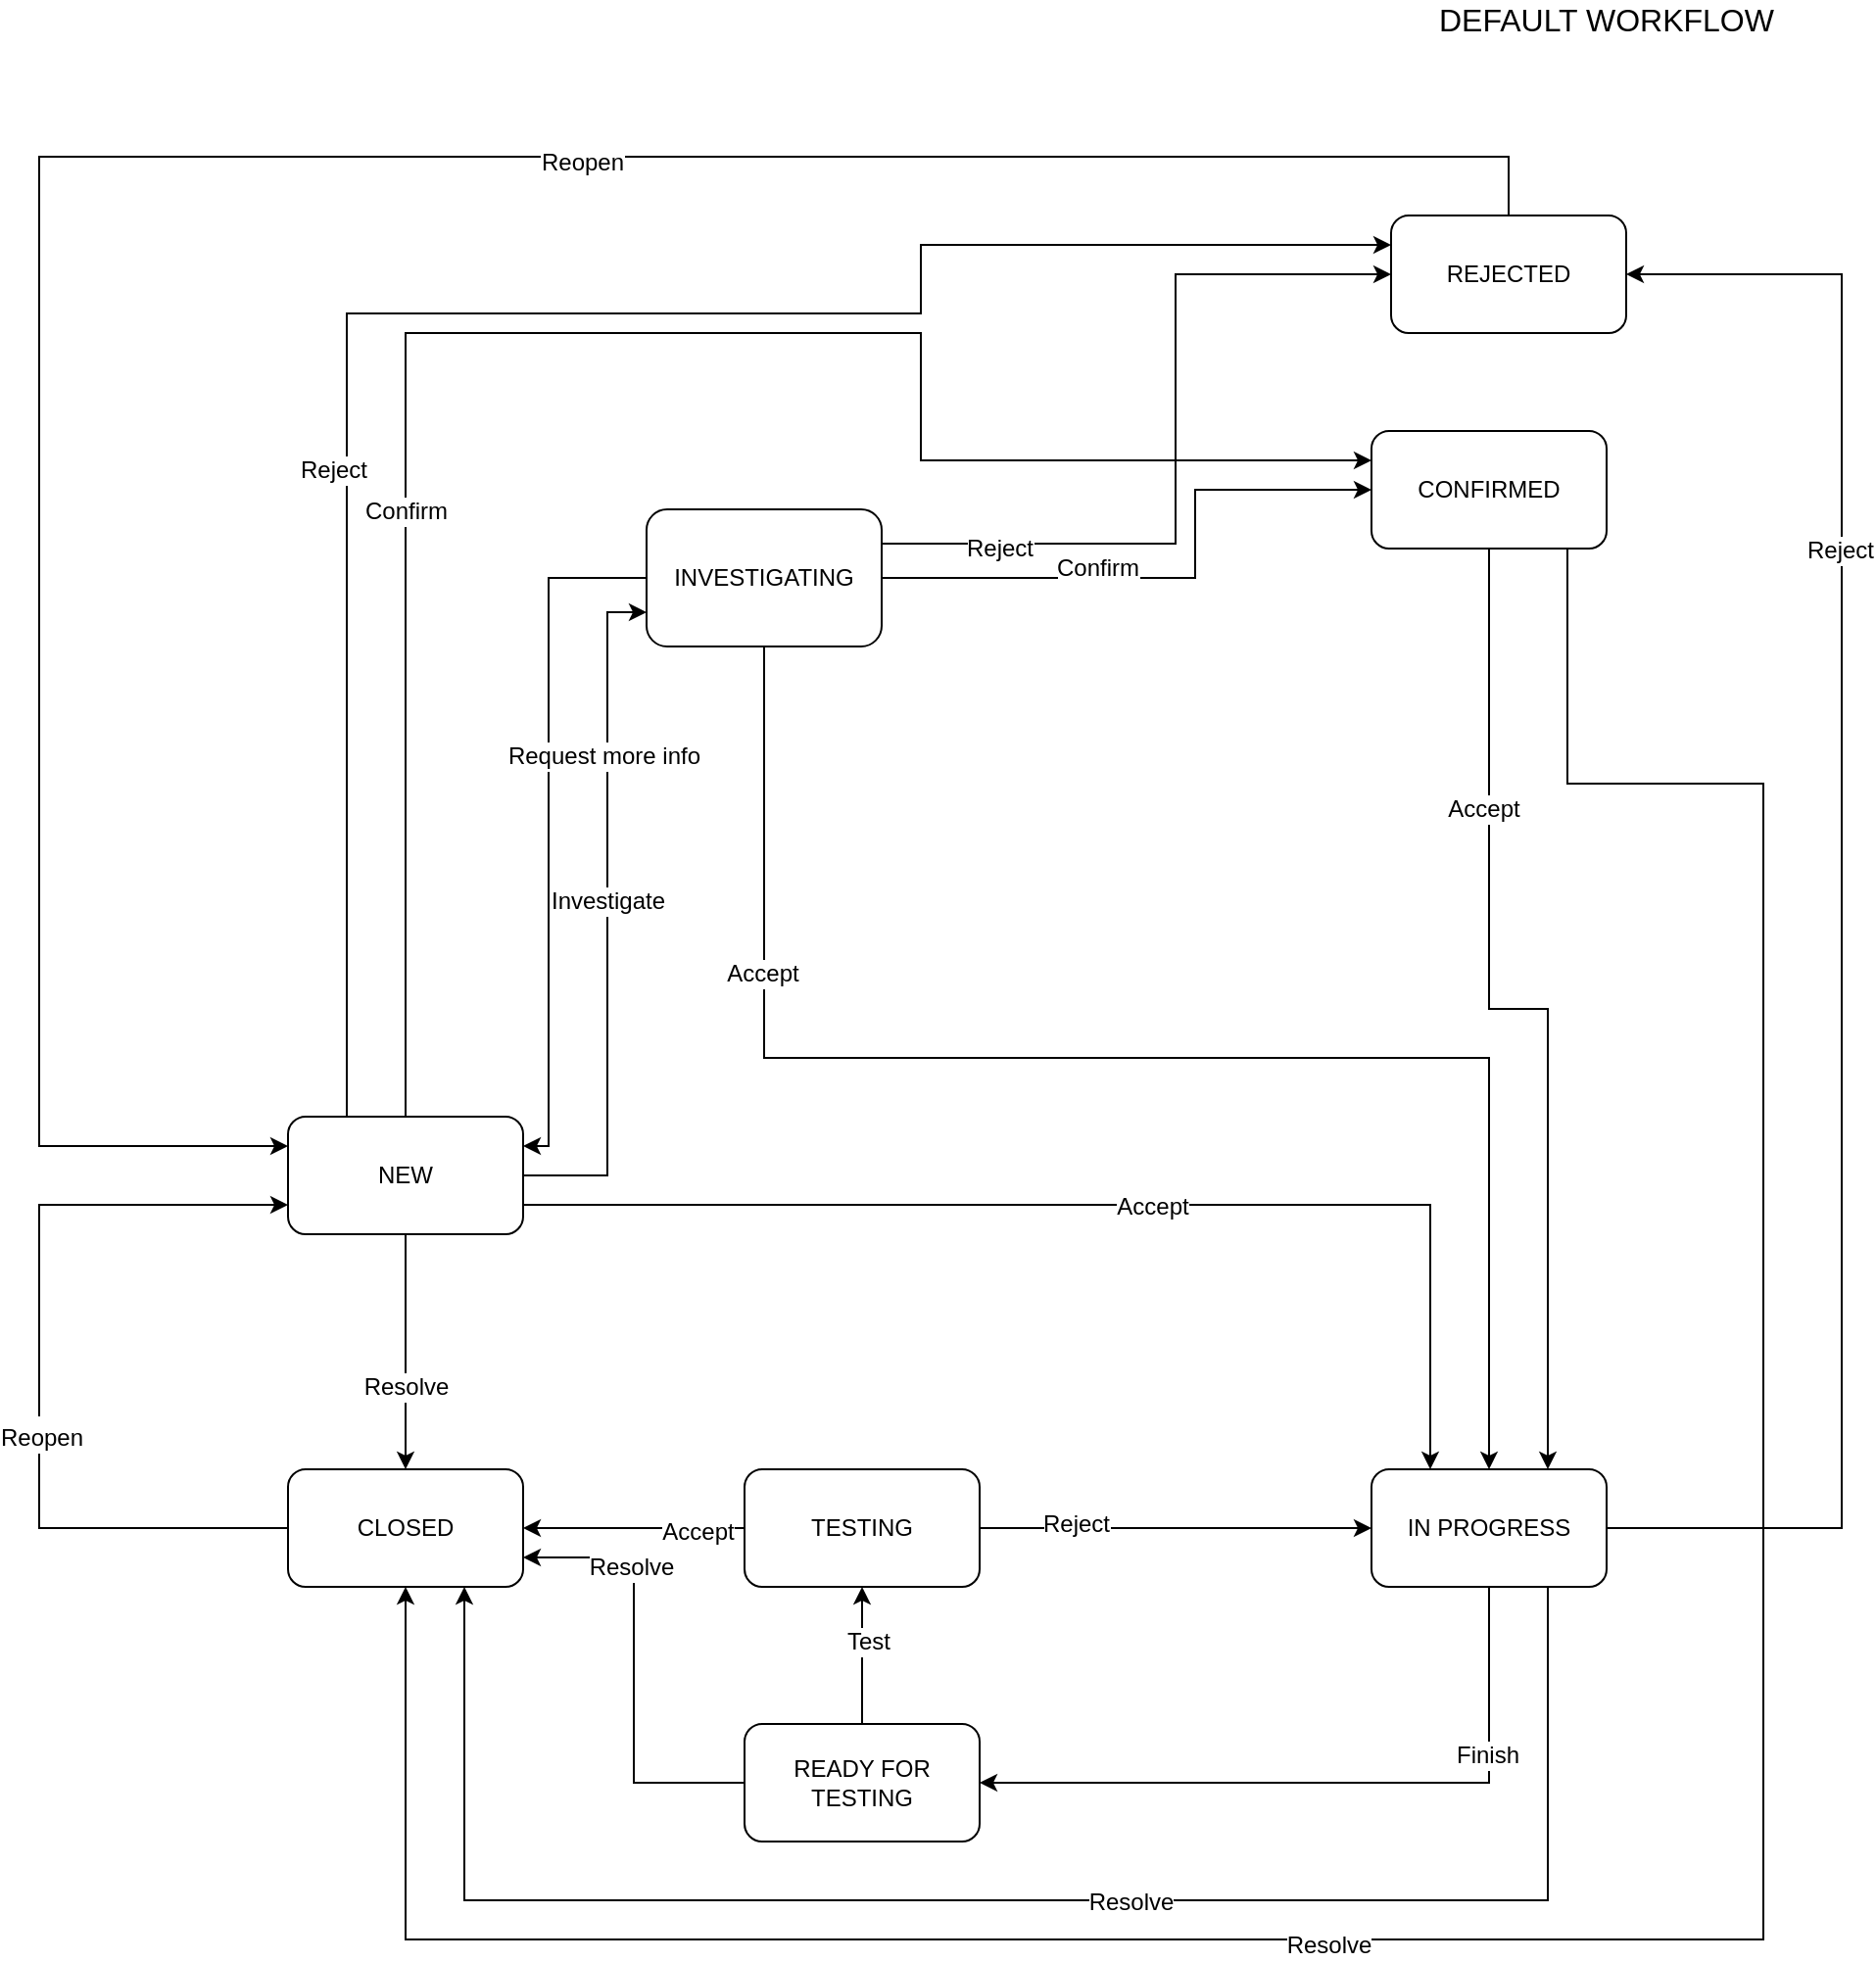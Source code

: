 <mxfile version="12.7.9" type="github">
  <diagram id="C5RBs43oDa-KdzZeNtuy" name="Page-1">
    <mxGraphModel dx="2184" dy="1922" grid="1" gridSize="10" guides="1" tooltips="1" connect="1" arrows="1" fold="1" page="1" pageScale="1" pageWidth="827" pageHeight="1169" math="0" shadow="0">
      <root>
        <mxCell id="WIyWlLk6GJQsqaUBKTNV-0" />
        <mxCell id="WIyWlLk6GJQsqaUBKTNV-1" parent="WIyWlLk6GJQsqaUBKTNV-0" />
        <mxCell id="xMbgflEexK5vhSK3lkNs-16" style="edgeStyle=orthogonalEdgeStyle;rounded=0;orthogonalLoop=1;jettySize=auto;html=1;exitX=0.25;exitY=0;exitDx=0;exitDy=0;entryX=0;entryY=0.25;entryDx=0;entryDy=0;" edge="1" parent="WIyWlLk6GJQsqaUBKTNV-1" source="xMbgflEexK5vhSK3lkNs-0" target="xMbgflEexK5vhSK3lkNs-3">
          <mxGeometry relative="1" as="geometry">
            <Array as="points">
              <mxPoint x="7" y="-120" />
              <mxPoint x="300" y="-120" />
              <mxPoint x="300" y="-155" />
            </Array>
          </mxGeometry>
        </mxCell>
        <mxCell id="xMbgflEexK5vhSK3lkNs-17" value="Reject" style="text;html=1;align=center;verticalAlign=middle;resizable=0;points=[];labelBackgroundColor=#ffffff;" vertex="1" connectable="0" parent="xMbgflEexK5vhSK3lkNs-16">
          <mxGeometry x="-0.283" y="2" relative="1" as="geometry">
            <mxPoint x="-5" y="20" as="offset" />
          </mxGeometry>
        </mxCell>
        <mxCell id="xMbgflEexK5vhSK3lkNs-18" style="edgeStyle=orthogonalEdgeStyle;rounded=0;orthogonalLoop=1;jettySize=auto;html=1;exitX=0.5;exitY=1;exitDx=0;exitDy=0;" edge="1" parent="WIyWlLk6GJQsqaUBKTNV-1" source="xMbgflEexK5vhSK3lkNs-0" target="xMbgflEexK5vhSK3lkNs-4">
          <mxGeometry relative="1" as="geometry" />
        </mxCell>
        <mxCell id="xMbgflEexK5vhSK3lkNs-19" value="Resolve" style="text;html=1;align=center;verticalAlign=middle;resizable=0;points=[];labelBackgroundColor=#ffffff;" vertex="1" connectable="0" parent="xMbgflEexK5vhSK3lkNs-18">
          <mxGeometry x="0.297" relative="1" as="geometry">
            <mxPoint as="offset" />
          </mxGeometry>
        </mxCell>
        <mxCell id="xMbgflEexK5vhSK3lkNs-20" style="edgeStyle=orthogonalEdgeStyle;rounded=0;orthogonalLoop=1;jettySize=auto;html=1;exitX=1;exitY=0.75;exitDx=0;exitDy=0;entryX=0.25;entryY=0;entryDx=0;entryDy=0;" edge="1" parent="WIyWlLk6GJQsqaUBKTNV-1" source="xMbgflEexK5vhSK3lkNs-0" target="xMbgflEexK5vhSK3lkNs-5">
          <mxGeometry relative="1" as="geometry">
            <Array as="points">
              <mxPoint x="560" y="335" />
            </Array>
          </mxGeometry>
        </mxCell>
        <mxCell id="xMbgflEexK5vhSK3lkNs-21" value="Accept" style="text;html=1;align=center;verticalAlign=middle;resizable=0;points=[];labelBackgroundColor=#ffffff;" vertex="1" connectable="0" parent="xMbgflEexK5vhSK3lkNs-20">
          <mxGeometry x="0.074" y="-1" relative="1" as="geometry">
            <mxPoint as="offset" />
          </mxGeometry>
        </mxCell>
        <mxCell id="xMbgflEexK5vhSK3lkNs-31" style="edgeStyle=orthogonalEdgeStyle;rounded=0;orthogonalLoop=1;jettySize=auto;html=1;entryX=0;entryY=0.75;entryDx=0;entryDy=0;exitX=1;exitY=0.5;exitDx=0;exitDy=0;" edge="1" parent="WIyWlLk6GJQsqaUBKTNV-1" source="xMbgflEexK5vhSK3lkNs-0" target="xMbgflEexK5vhSK3lkNs-1">
          <mxGeometry relative="1" as="geometry">
            <mxPoint x="170" y="380" as="sourcePoint" />
            <Array as="points">
              <mxPoint x="140" y="320" />
              <mxPoint x="140" y="33" />
            </Array>
          </mxGeometry>
        </mxCell>
        <mxCell id="xMbgflEexK5vhSK3lkNs-32" value="Investigate" style="text;html=1;align=center;verticalAlign=middle;resizable=0;points=[];labelBackgroundColor=#ffffff;" vertex="1" connectable="0" parent="xMbgflEexK5vhSK3lkNs-31">
          <mxGeometry x="-0.191" relative="1" as="geometry">
            <mxPoint y="-41" as="offset" />
          </mxGeometry>
        </mxCell>
        <mxCell id="xMbgflEexK5vhSK3lkNs-39" style="edgeStyle=orthogonalEdgeStyle;rounded=0;orthogonalLoop=1;jettySize=auto;html=1;exitX=0.5;exitY=0;exitDx=0;exitDy=0;entryX=0;entryY=0.25;entryDx=0;entryDy=0;" edge="1" parent="WIyWlLk6GJQsqaUBKTNV-1" source="xMbgflEexK5vhSK3lkNs-0" target="xMbgflEexK5vhSK3lkNs-2">
          <mxGeometry relative="1" as="geometry">
            <Array as="points">
              <mxPoint x="37" y="-110" />
              <mxPoint x="300" y="-110" />
              <mxPoint x="300" y="-45" />
            </Array>
          </mxGeometry>
        </mxCell>
        <mxCell id="xMbgflEexK5vhSK3lkNs-58" value="Confirm" style="text;html=1;align=center;verticalAlign=middle;resizable=0;points=[];labelBackgroundColor=#ffffff;" vertex="1" connectable="0" parent="xMbgflEexK5vhSK3lkNs-39">
          <mxGeometry x="-0.191" y="-78" relative="1" as="geometry">
            <mxPoint x="-78" y="78" as="offset" />
          </mxGeometry>
        </mxCell>
        <mxCell id="xMbgflEexK5vhSK3lkNs-0" value="NEW" style="rounded=1;whiteSpace=wrap;html=1;" vertex="1" parent="WIyWlLk6GJQsqaUBKTNV-1">
          <mxGeometry x="-23" y="290" width="120" height="60" as="geometry" />
        </mxCell>
        <mxCell id="xMbgflEexK5vhSK3lkNs-10" style="edgeStyle=orthogonalEdgeStyle;rounded=0;orthogonalLoop=1;jettySize=auto;html=1;exitX=0;exitY=0.5;exitDx=0;exitDy=0;entryX=1;entryY=0.25;entryDx=0;entryDy=0;" edge="1" parent="WIyWlLk6GJQsqaUBKTNV-1" source="xMbgflEexK5vhSK3lkNs-1" target="xMbgflEexK5vhSK3lkNs-0">
          <mxGeometry relative="1" as="geometry">
            <mxPoint x="290" y="210" as="sourcePoint" />
            <Array as="points">
              <mxPoint x="110" y="15" />
              <mxPoint x="110" y="305" />
            </Array>
          </mxGeometry>
        </mxCell>
        <mxCell id="xMbgflEexK5vhSK3lkNs-26" value="Request more info" style="text;html=1;align=center;verticalAlign=middle;resizable=0;points=[];labelBackgroundColor=#ffffff;" vertex="1" connectable="0" parent="xMbgflEexK5vhSK3lkNs-10">
          <mxGeometry x="-0.204" relative="1" as="geometry">
            <mxPoint x="28" as="offset" />
          </mxGeometry>
        </mxCell>
        <mxCell id="xMbgflEexK5vhSK3lkNs-12" style="edgeStyle=orthogonalEdgeStyle;rounded=0;orthogonalLoop=1;jettySize=auto;html=1;exitX=1;exitY=0.5;exitDx=0;exitDy=0;entryX=0;entryY=0.5;entryDx=0;entryDy=0;" edge="1" parent="WIyWlLk6GJQsqaUBKTNV-1" source="xMbgflEexK5vhSK3lkNs-1" target="xMbgflEexK5vhSK3lkNs-2">
          <mxGeometry relative="1" as="geometry">
            <Array as="points">
              <mxPoint x="440" y="15" />
              <mxPoint x="440" y="-30" />
            </Array>
          </mxGeometry>
        </mxCell>
        <mxCell id="xMbgflEexK5vhSK3lkNs-13" value="Confirm" style="text;html=1;align=center;verticalAlign=middle;resizable=0;points=[];labelBackgroundColor=#ffffff;" vertex="1" connectable="0" parent="xMbgflEexK5vhSK3lkNs-12">
          <mxGeometry x="-0.51" y="37" relative="1" as="geometry">
            <mxPoint x="37" y="32" as="offset" />
          </mxGeometry>
        </mxCell>
        <mxCell id="xMbgflEexK5vhSK3lkNs-14" style="edgeStyle=orthogonalEdgeStyle;rounded=0;orthogonalLoop=1;jettySize=auto;html=1;exitX=1;exitY=0.25;exitDx=0;exitDy=0;entryX=0;entryY=0.5;entryDx=0;entryDy=0;" edge="1" parent="WIyWlLk6GJQsqaUBKTNV-1" source="xMbgflEexK5vhSK3lkNs-1" target="xMbgflEexK5vhSK3lkNs-3">
          <mxGeometry relative="1" as="geometry">
            <Array as="points">
              <mxPoint x="430" y="-2" />
              <mxPoint x="430" y="-140" />
            </Array>
          </mxGeometry>
        </mxCell>
        <mxCell id="xMbgflEexK5vhSK3lkNs-15" value="Reject" style="text;html=1;align=center;verticalAlign=middle;resizable=0;points=[];labelBackgroundColor=#ffffff;" vertex="1" connectable="0" parent="xMbgflEexK5vhSK3lkNs-14">
          <mxGeometry x="-0.387" y="-1" relative="1" as="geometry">
            <mxPoint x="-62" y="1.5" as="offset" />
          </mxGeometry>
        </mxCell>
        <mxCell id="xMbgflEexK5vhSK3lkNs-41" style="edgeStyle=orthogonalEdgeStyle;rounded=0;orthogonalLoop=1;jettySize=auto;html=1;exitX=0.5;exitY=1;exitDx=0;exitDy=0;entryX=0.5;entryY=0;entryDx=0;entryDy=0;" edge="1" parent="WIyWlLk6GJQsqaUBKTNV-1" source="xMbgflEexK5vhSK3lkNs-1" target="xMbgflEexK5vhSK3lkNs-5">
          <mxGeometry relative="1" as="geometry" />
        </mxCell>
        <mxCell id="xMbgflEexK5vhSK3lkNs-42" value="Accept" style="text;html=1;align=center;verticalAlign=middle;resizable=0;points=[];labelBackgroundColor=#ffffff;" vertex="1" connectable="0" parent="xMbgflEexK5vhSK3lkNs-41">
          <mxGeometry x="-0.578" y="-1" relative="1" as="geometry">
            <mxPoint as="offset" />
          </mxGeometry>
        </mxCell>
        <mxCell id="xMbgflEexK5vhSK3lkNs-1" value="INVESTIGATING" style="rounded=1;whiteSpace=wrap;html=1;" vertex="1" parent="WIyWlLk6GJQsqaUBKTNV-1">
          <mxGeometry x="160" y="-20" width="120" height="70" as="geometry" />
        </mxCell>
        <mxCell id="xMbgflEexK5vhSK3lkNs-33" style="edgeStyle=orthogonalEdgeStyle;rounded=0;orthogonalLoop=1;jettySize=auto;html=1;exitX=0.5;exitY=1;exitDx=0;exitDy=0;entryX=0.75;entryY=0;entryDx=0;entryDy=0;" edge="1" parent="WIyWlLk6GJQsqaUBKTNV-1" source="xMbgflEexK5vhSK3lkNs-2" target="xMbgflEexK5vhSK3lkNs-5">
          <mxGeometry relative="1" as="geometry" />
        </mxCell>
        <mxCell id="xMbgflEexK5vhSK3lkNs-34" value="Accept" style="text;html=1;align=center;verticalAlign=middle;resizable=0;points=[];labelBackgroundColor=#ffffff;" vertex="1" connectable="0" parent="xMbgflEexK5vhSK3lkNs-33">
          <mxGeometry x="-0.471" y="-3" relative="1" as="geometry">
            <mxPoint as="offset" />
          </mxGeometry>
        </mxCell>
        <mxCell id="xMbgflEexK5vhSK3lkNs-37" style="edgeStyle=orthogonalEdgeStyle;rounded=0;orthogonalLoop=1;jettySize=auto;html=1;exitX=0.75;exitY=1;exitDx=0;exitDy=0;" edge="1" parent="WIyWlLk6GJQsqaUBKTNV-1" source="xMbgflEexK5vhSK3lkNs-2" target="xMbgflEexK5vhSK3lkNs-4">
          <mxGeometry relative="1" as="geometry">
            <Array as="points">
              <mxPoint x="630" y="120" />
              <mxPoint x="730" y="120" />
              <mxPoint x="730" y="710" />
              <mxPoint x="37" y="710" />
            </Array>
          </mxGeometry>
        </mxCell>
        <mxCell id="xMbgflEexK5vhSK3lkNs-38" value="Resolve" style="text;html=1;align=center;verticalAlign=middle;resizable=0;points=[];labelBackgroundColor=#ffffff;" vertex="1" connectable="0" parent="xMbgflEexK5vhSK3lkNs-37">
          <mxGeometry x="0.231" y="3" relative="1" as="geometry">
            <mxPoint as="offset" />
          </mxGeometry>
        </mxCell>
        <mxCell id="xMbgflEexK5vhSK3lkNs-2" value="CONFIRMED" style="rounded=1;whiteSpace=wrap;html=1;" vertex="1" parent="WIyWlLk6GJQsqaUBKTNV-1">
          <mxGeometry x="530" y="-60" width="120" height="60" as="geometry" />
        </mxCell>
        <mxCell id="xMbgflEexK5vhSK3lkNs-60" style="edgeStyle=orthogonalEdgeStyle;rounded=0;orthogonalLoop=1;jettySize=auto;html=1;exitX=0.5;exitY=0;exitDx=0;exitDy=0;entryX=0;entryY=0.25;entryDx=0;entryDy=0;fontSize=16;" edge="1" parent="WIyWlLk6GJQsqaUBKTNV-1" source="xMbgflEexK5vhSK3lkNs-3" target="xMbgflEexK5vhSK3lkNs-0">
          <mxGeometry relative="1" as="geometry">
            <Array as="points">
              <mxPoint x="600" y="-200" />
              <mxPoint x="-150" y="-200" />
              <mxPoint x="-150" y="305" />
            </Array>
          </mxGeometry>
        </mxCell>
        <mxCell id="xMbgflEexK5vhSK3lkNs-61" value="&lt;font style=&quot;font-size: 12px&quot;&gt;Reopen&lt;/font&gt;" style="text;html=1;align=center;verticalAlign=middle;resizable=0;points=[];labelBackgroundColor=#ffffff;fontSize=16;" vertex="1" connectable="0" parent="xMbgflEexK5vhSK3lkNs-60">
          <mxGeometry x="-0.287" y="1" relative="1" as="geometry">
            <mxPoint as="offset" />
          </mxGeometry>
        </mxCell>
        <mxCell id="xMbgflEexK5vhSK3lkNs-3" value="REJECTED" style="rounded=1;whiteSpace=wrap;html=1;" vertex="1" parent="WIyWlLk6GJQsqaUBKTNV-1">
          <mxGeometry x="540" y="-170" width="120" height="60" as="geometry" />
        </mxCell>
        <mxCell id="xMbgflEexK5vhSK3lkNs-62" style="edgeStyle=orthogonalEdgeStyle;rounded=0;orthogonalLoop=1;jettySize=auto;html=1;exitX=0;exitY=0.5;exitDx=0;exitDy=0;entryX=0;entryY=0.75;entryDx=0;entryDy=0;fontSize=16;" edge="1" parent="WIyWlLk6GJQsqaUBKTNV-1" source="xMbgflEexK5vhSK3lkNs-4" target="xMbgflEexK5vhSK3lkNs-0">
          <mxGeometry relative="1" as="geometry">
            <Array as="points">
              <mxPoint x="-150" y="500" />
              <mxPoint x="-150" y="335" />
            </Array>
          </mxGeometry>
        </mxCell>
        <mxCell id="xMbgflEexK5vhSK3lkNs-63" value="&lt;font style=&quot;font-size: 12px&quot;&gt;Reopen&lt;/font&gt;" style="text;html=1;align=center;verticalAlign=middle;resizable=0;points=[];labelBackgroundColor=#ffffff;fontSize=16;" vertex="1" connectable="0" parent="xMbgflEexK5vhSK3lkNs-62">
          <mxGeometry x="-0.399" y="-48" relative="1" as="geometry">
            <mxPoint as="offset" />
          </mxGeometry>
        </mxCell>
        <mxCell id="xMbgflEexK5vhSK3lkNs-4" value="CLOSED" style="rounded=1;whiteSpace=wrap;html=1;" vertex="1" parent="WIyWlLk6GJQsqaUBKTNV-1">
          <mxGeometry x="-23" y="470" width="120" height="60" as="geometry" />
        </mxCell>
        <mxCell id="xMbgflEexK5vhSK3lkNs-43" style="edgeStyle=orthogonalEdgeStyle;rounded=0;orthogonalLoop=1;jettySize=auto;html=1;exitX=1;exitY=0.5;exitDx=0;exitDy=0;entryX=1;entryY=0.5;entryDx=0;entryDy=0;" edge="1" parent="WIyWlLk6GJQsqaUBKTNV-1" source="xMbgflEexK5vhSK3lkNs-5" target="xMbgflEexK5vhSK3lkNs-3">
          <mxGeometry relative="1" as="geometry">
            <Array as="points">
              <mxPoint x="770" y="500" />
              <mxPoint x="770" y="-140" />
            </Array>
          </mxGeometry>
        </mxCell>
        <mxCell id="xMbgflEexK5vhSK3lkNs-44" value="Reject" style="text;html=1;align=center;verticalAlign=middle;resizable=0;points=[];labelBackgroundColor=#ffffff;" vertex="1" connectable="0" parent="xMbgflEexK5vhSK3lkNs-43">
          <mxGeometry x="0.424" y="1" relative="1" as="geometry">
            <mxPoint as="offset" />
          </mxGeometry>
        </mxCell>
        <mxCell id="xMbgflEexK5vhSK3lkNs-45" style="edgeStyle=orthogonalEdgeStyle;rounded=0;orthogonalLoop=1;jettySize=auto;html=1;exitX=0.75;exitY=1;exitDx=0;exitDy=0;entryX=0.75;entryY=1;entryDx=0;entryDy=0;" edge="1" parent="WIyWlLk6GJQsqaUBKTNV-1" source="xMbgflEexK5vhSK3lkNs-5" target="xMbgflEexK5vhSK3lkNs-4">
          <mxGeometry relative="1" as="geometry">
            <Array as="points">
              <mxPoint x="620" y="690" />
              <mxPoint x="67" y="690" />
            </Array>
          </mxGeometry>
        </mxCell>
        <mxCell id="xMbgflEexK5vhSK3lkNs-46" value="Resolve" style="text;html=1;align=center;verticalAlign=middle;resizable=0;points=[];labelBackgroundColor=#ffffff;" vertex="1" connectable="0" parent="xMbgflEexK5vhSK3lkNs-45">
          <mxGeometry x="-0.145" y="1" relative="1" as="geometry">
            <mxPoint as="offset" />
          </mxGeometry>
        </mxCell>
        <mxCell id="xMbgflEexK5vhSK3lkNs-47" style="edgeStyle=orthogonalEdgeStyle;rounded=0;orthogonalLoop=1;jettySize=auto;html=1;exitX=0.5;exitY=1;exitDx=0;exitDy=0;entryX=1;entryY=0.5;entryDx=0;entryDy=0;" edge="1" parent="WIyWlLk6GJQsqaUBKTNV-1" source="xMbgflEexK5vhSK3lkNs-5" target="xMbgflEexK5vhSK3lkNs-6">
          <mxGeometry relative="1" as="geometry" />
        </mxCell>
        <mxCell id="xMbgflEexK5vhSK3lkNs-48" value="Finish" style="text;html=1;align=center;verticalAlign=middle;resizable=0;points=[];labelBackgroundColor=#ffffff;" vertex="1" connectable="0" parent="xMbgflEexK5vhSK3lkNs-47">
          <mxGeometry x="-0.364" y="-43" relative="1" as="geometry">
            <mxPoint x="13" y="29" as="offset" />
          </mxGeometry>
        </mxCell>
        <mxCell id="xMbgflEexK5vhSK3lkNs-5" value="IN PROGRESS" style="rounded=1;whiteSpace=wrap;html=1;" vertex="1" parent="WIyWlLk6GJQsqaUBKTNV-1">
          <mxGeometry x="530" y="470" width="120" height="60" as="geometry" />
        </mxCell>
        <mxCell id="xMbgflEexK5vhSK3lkNs-49" style="edgeStyle=orthogonalEdgeStyle;rounded=0;orthogonalLoop=1;jettySize=auto;html=1;exitX=0;exitY=0.5;exitDx=0;exitDy=0;entryX=1;entryY=0.75;entryDx=0;entryDy=0;" edge="1" parent="WIyWlLk6GJQsqaUBKTNV-1" source="xMbgflEexK5vhSK3lkNs-6" target="xMbgflEexK5vhSK3lkNs-4">
          <mxGeometry relative="1" as="geometry" />
        </mxCell>
        <mxCell id="xMbgflEexK5vhSK3lkNs-50" value="Resolve" style="text;html=1;align=center;verticalAlign=middle;resizable=0;points=[];labelBackgroundColor=#ffffff;" vertex="1" connectable="0" parent="xMbgflEexK5vhSK3lkNs-49">
          <mxGeometry x="0.467" y="2" relative="1" as="geometry">
            <mxPoint as="offset" />
          </mxGeometry>
        </mxCell>
        <mxCell id="xMbgflEexK5vhSK3lkNs-51" style="edgeStyle=orthogonalEdgeStyle;rounded=0;orthogonalLoop=1;jettySize=auto;html=1;exitX=0.5;exitY=0;exitDx=0;exitDy=0;" edge="1" parent="WIyWlLk6GJQsqaUBKTNV-1" source="xMbgflEexK5vhSK3lkNs-6" target="xMbgflEexK5vhSK3lkNs-7">
          <mxGeometry relative="1" as="geometry" />
        </mxCell>
        <mxCell id="xMbgflEexK5vhSK3lkNs-53" value="Test" style="text;html=1;align=center;verticalAlign=middle;resizable=0;points=[];labelBackgroundColor=#ffffff;" vertex="1" connectable="0" parent="xMbgflEexK5vhSK3lkNs-51">
          <mxGeometry x="0.2" y="-3" relative="1" as="geometry">
            <mxPoint as="offset" />
          </mxGeometry>
        </mxCell>
        <mxCell id="xMbgflEexK5vhSK3lkNs-6" value="READY FOR TESTING" style="rounded=1;whiteSpace=wrap;html=1;" vertex="1" parent="WIyWlLk6GJQsqaUBKTNV-1">
          <mxGeometry x="210" y="600" width="120" height="60" as="geometry" />
        </mxCell>
        <mxCell id="xMbgflEexK5vhSK3lkNs-54" style="edgeStyle=orthogonalEdgeStyle;rounded=0;orthogonalLoop=1;jettySize=auto;html=1;exitX=0;exitY=0.5;exitDx=0;exitDy=0;entryX=1;entryY=0.5;entryDx=0;entryDy=0;" edge="1" parent="WIyWlLk6GJQsqaUBKTNV-1" source="xMbgflEexK5vhSK3lkNs-7" target="xMbgflEexK5vhSK3lkNs-4">
          <mxGeometry relative="1" as="geometry" />
        </mxCell>
        <mxCell id="xMbgflEexK5vhSK3lkNs-55" value="Accept" style="text;html=1;align=center;verticalAlign=middle;resizable=0;points=[];labelBackgroundColor=#ffffff;" vertex="1" connectable="0" parent="xMbgflEexK5vhSK3lkNs-54">
          <mxGeometry x="-0.574" y="2" relative="1" as="geometry">
            <mxPoint as="offset" />
          </mxGeometry>
        </mxCell>
        <mxCell id="xMbgflEexK5vhSK3lkNs-56" style="edgeStyle=orthogonalEdgeStyle;rounded=0;orthogonalLoop=1;jettySize=auto;html=1;exitX=1;exitY=0.5;exitDx=0;exitDy=0;entryX=0;entryY=0.5;entryDx=0;entryDy=0;" edge="1" parent="WIyWlLk6GJQsqaUBKTNV-1" source="xMbgflEexK5vhSK3lkNs-7" target="xMbgflEexK5vhSK3lkNs-5">
          <mxGeometry relative="1" as="geometry" />
        </mxCell>
        <mxCell id="xMbgflEexK5vhSK3lkNs-57" value="Reject" style="text;html=1;align=center;verticalAlign=middle;resizable=0;points=[];labelBackgroundColor=#ffffff;" vertex="1" connectable="0" parent="xMbgflEexK5vhSK3lkNs-56">
          <mxGeometry x="-0.51" y="2" relative="1" as="geometry">
            <mxPoint as="offset" />
          </mxGeometry>
        </mxCell>
        <mxCell id="xMbgflEexK5vhSK3lkNs-7" value="TESTING" style="rounded=1;whiteSpace=wrap;html=1;" vertex="1" parent="WIyWlLk6GJQsqaUBKTNV-1">
          <mxGeometry x="210" y="470" width="120" height="60" as="geometry" />
        </mxCell>
        <mxCell id="xMbgflEexK5vhSK3lkNs-59" value="DEFAULT WORKFLOW" style="text;html=1;strokeColor=none;fillColor=none;align=center;verticalAlign=middle;whiteSpace=wrap;rounded=0;fontSize=16;" vertex="1" parent="WIyWlLk6GJQsqaUBKTNV-1">
          <mxGeometry x="560" y="-280" width="180" height="20" as="geometry" />
        </mxCell>
      </root>
    </mxGraphModel>
  </diagram>
</mxfile>
